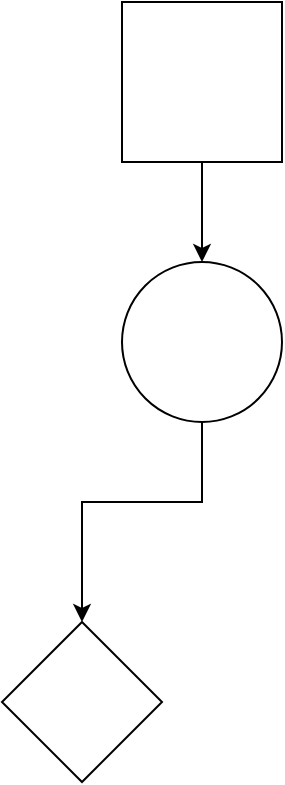 <mxfile version="24.8.0">
  <diagram name="Page-1" id="YCS1sTZFtftQfmd25WkF">
    <mxGraphModel dx="794" dy="1554" grid="1" gridSize="10" guides="1" tooltips="1" connect="1" arrows="1" fold="1" page="1" pageScale="1" pageWidth="850" pageHeight="1100" math="0" shadow="0">
      <root>
        <mxCell id="0" />
        <mxCell id="1" parent="0" />
        <mxCell id="cgAyfGV438yO_Aq2Wt50-2" style="edgeStyle=orthogonalEdgeStyle;rounded=0;orthogonalLoop=1;jettySize=auto;html=1;" edge="1" parent="1" source="cgAyfGV438yO_Aq2Wt50-1" target="cgAyfGV438yO_Aq2Wt50-3">
          <mxGeometry relative="1" as="geometry">
            <mxPoint x="410" y="-80" as="targetPoint" />
          </mxGeometry>
        </mxCell>
        <mxCell id="cgAyfGV438yO_Aq2Wt50-1" value="" style="whiteSpace=wrap;html=1;aspect=fixed;" vertex="1" parent="1">
          <mxGeometry x="370" y="-250" width="80" height="80" as="geometry" />
        </mxCell>
        <mxCell id="cgAyfGV438yO_Aq2Wt50-4" style="edgeStyle=orthogonalEdgeStyle;rounded=0;orthogonalLoop=1;jettySize=auto;html=1;" edge="1" parent="1" source="cgAyfGV438yO_Aq2Wt50-3" target="cgAyfGV438yO_Aq2Wt50-5">
          <mxGeometry relative="1" as="geometry">
            <mxPoint x="350" y="80" as="targetPoint" />
            <Array as="points">
              <mxPoint x="410" />
              <mxPoint x="350" />
            </Array>
          </mxGeometry>
        </mxCell>
        <mxCell id="cgAyfGV438yO_Aq2Wt50-3" value="" style="ellipse;whiteSpace=wrap;html=1;aspect=fixed;" vertex="1" parent="1">
          <mxGeometry x="370" y="-120" width="80" height="80" as="geometry" />
        </mxCell>
        <mxCell id="cgAyfGV438yO_Aq2Wt50-5" value="" style="rhombus;whiteSpace=wrap;html=1;" vertex="1" parent="1">
          <mxGeometry x="310" y="60" width="80" height="80" as="geometry" />
        </mxCell>
      </root>
    </mxGraphModel>
  </diagram>
</mxfile>
